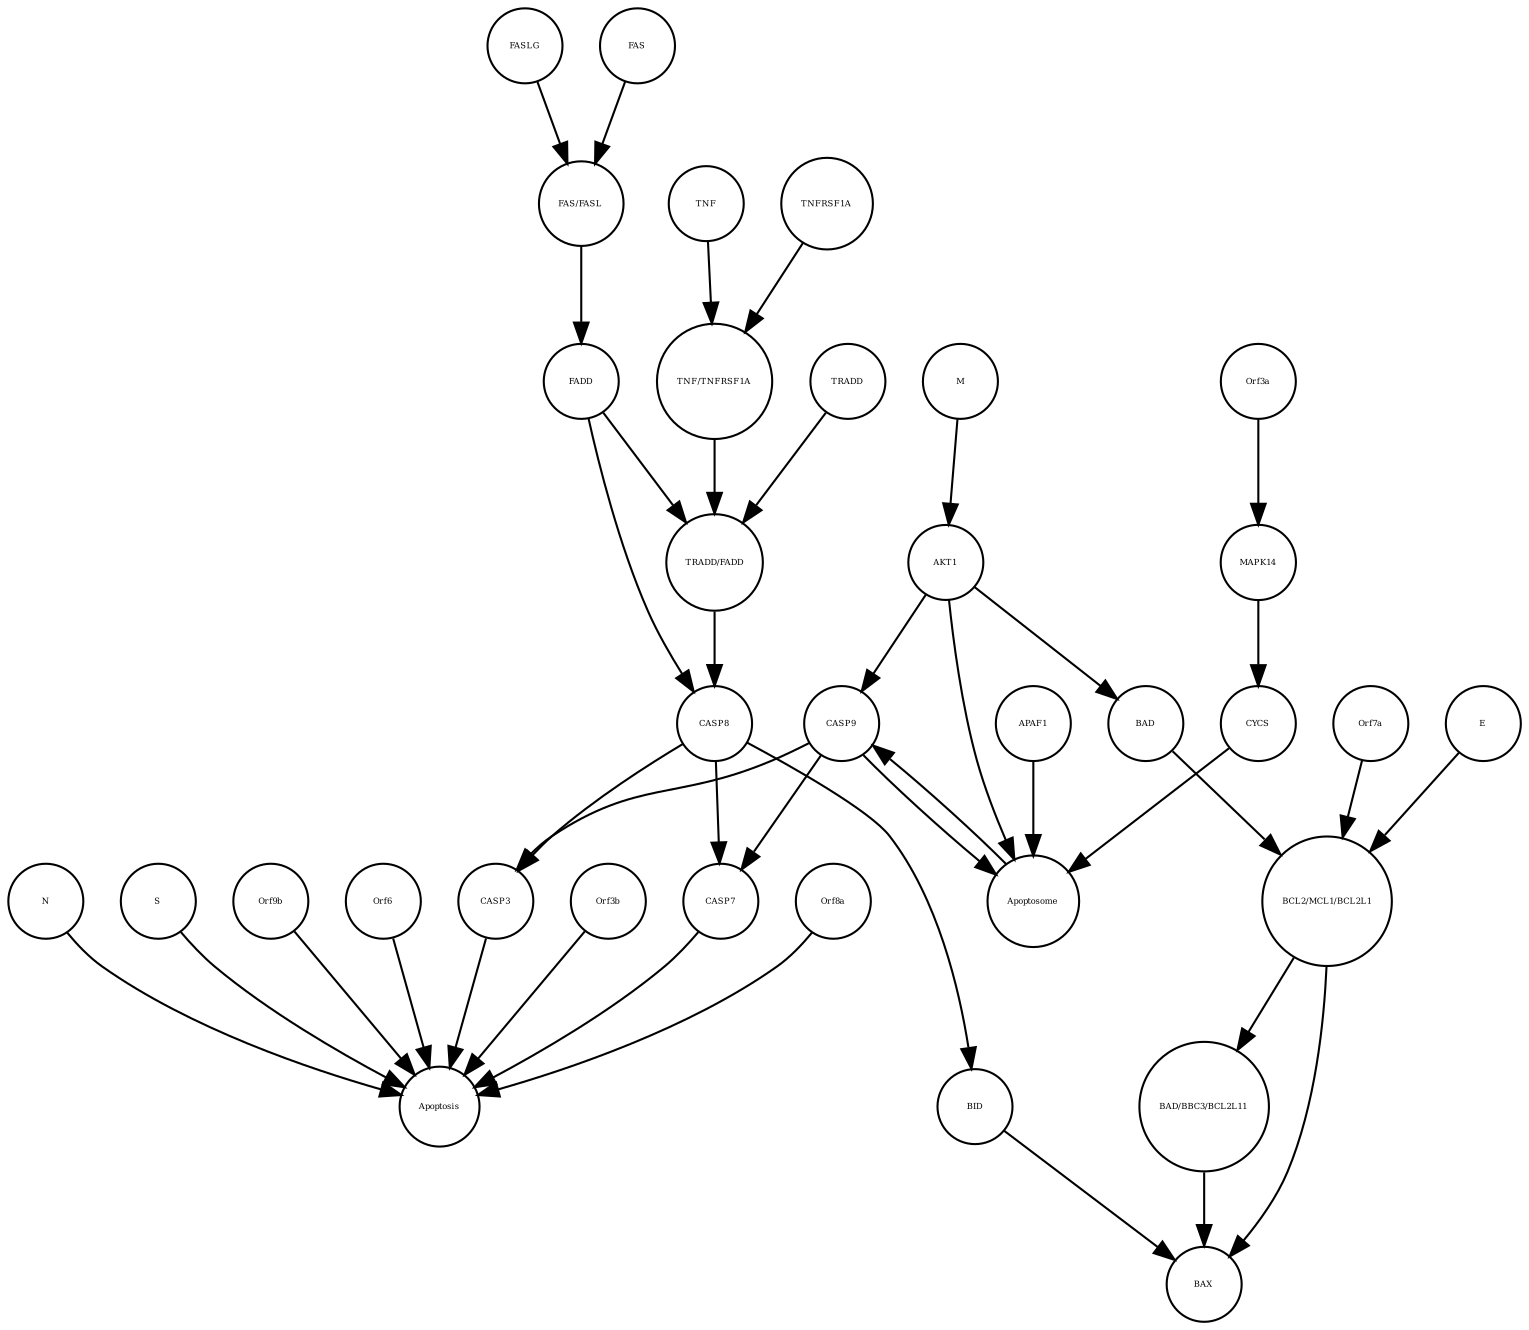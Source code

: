 strict digraph  {
CASP7 [annotation="", bipartite=0, cls=macromolecule, fontsize=4, label=CASP7, shape=circle];
Apoptosis [annotation="urn_miriam_pubmed_31226023|urn_miriam_mesh_D017209", bipartite=0, cls=phenotype, fontsize=4, label=Apoptosis, shape=circle];
Orf3b [annotation="", bipartite=0, cls=macromolecule, fontsize=4, label=Orf3b, shape=circle];
Orf8a [annotation="", bipartite=0, cls=macromolecule, fontsize=4, label=Orf8a, shape=circle];
N [annotation="", bipartite=0, cls=macromolecule, fontsize=4, label=N, shape=circle];
S [annotation="", bipartite=0, cls=macromolecule, fontsize=4, label=S, shape=circle];
Orf9b [annotation="", bipartite=0, cls=macromolecule, fontsize=4, label=Orf9b, shape=circle];
Orf6 [annotation="", bipartite=0, cls=macromolecule, fontsize=4, label=Orf6, shape=circle];
CASP3 [annotation="", bipartite=0, cls=macromolecule, fontsize=4, label=CASP3, shape=circle];
"TNF/TNFRSF1A" [annotation="", bipartite=0, cls=complex, fontsize=4, label="TNF/TNFRSF1A", shape=circle];
E [annotation="", bipartite=0, cls=macromolecule, fontsize=4, label=E, shape=circle];
"TRADD/FADD" [annotation="", bipartite=0, cls=complex, fontsize=4, label="TRADD/FADD", shape=circle];
TNFRSF1A [annotation="", bipartite=0, cls=macromolecule, fontsize=4, label=TNFRSF1A, shape=circle];
BID [annotation="", bipartite=0, cls=macromolecule, fontsize=4, label=BID, shape=circle];
Orf3a [annotation="", bipartite=0, cls=macromolecule, fontsize=4, label=Orf3a, shape=circle];
BAX [annotation="", bipartite=0, cls=macromolecule, fontsize=4, label=BAX, shape=circle];
FADD [annotation="", bipartite=0, cls=macromolecule, fontsize=4, label=FADD, shape=circle];
CASP9 [annotation="", bipartite=0, cls=macromolecule, fontsize=4, label=CASP9, shape=circle];
TRADD [annotation="", bipartite=0, cls=macromolecule, fontsize=4, label=TRADD, shape=circle];
CASP8 [annotation="", bipartite=0, cls=macromolecule, fontsize=4, label=CASP8, shape=circle];
Apoptosome [annotation="", bipartite=0, cls=complex, fontsize=4, label=Apoptosome, shape=circle];
TNF [annotation="", bipartite=0, cls=macromolecule, fontsize=4, label=TNF, shape=circle];
"BAD/BBC3/BCL2L11" [annotation="", bipartite=0, cls=complex, fontsize=4, label="BAD/BBC3/BCL2L11", shape=circle];
M [annotation=urn_miriam_ncbiprotein_APO40582, bipartite=0, cls=macromolecule, fontsize=4, label=M, shape=circle];
BAD [annotation="", bipartite=0, cls=macromolecule, fontsize=4, label=BAD, shape=circle];
CYCS [annotation="", bipartite=0, cls=macromolecule, fontsize=4, label=CYCS, shape=circle];
AKT1 [annotation="", bipartite=0, cls=macromolecule, fontsize=4, label=AKT1, shape=circle];
APAF1 [annotation="", bipartite=0, cls=macromolecule, fontsize=4, label=APAF1, shape=circle];
FASLG [annotation="", bipartite=0, cls=macromolecule, fontsize=4, label=FASLG, shape=circle];
FAS [annotation="", bipartite=0, cls=macromolecule, fontsize=4, label=FAS, shape=circle];
MAPK14 [annotation="", bipartite=0, cls=macromolecule, fontsize=4, label=MAPK14, shape=circle];
"BCL2/MCL1/BCL2L1" [annotation="", bipartite=0, cls=complex, fontsize=4, label="BCL2/MCL1/BCL2L1", shape=circle];
Orf7a [annotation="", bipartite=0, cls=macromolecule, fontsize=4, label=Orf7a, shape=circle];
"FAS/FASL" [annotation="", bipartite=0, cls=complex, fontsize=4, label="FAS/FASL", shape=circle];
CASP7 -> Apoptosis  [annotation="", interaction_type=stimulation];
Orf3b -> Apoptosis  [annotation="", interaction_type=stimulation];
Orf8a -> Apoptosis  [annotation="", interaction_type=stimulation];
N -> Apoptosis  [annotation="", interaction_type=stimulation];
S -> Apoptosis  [annotation="", interaction_type=stimulation];
Orf9b -> Apoptosis  [annotation="", interaction_type=stimulation];
Orf6 -> Apoptosis  [annotation="", interaction_type=stimulation];
CASP3 -> Apoptosis  [annotation="", interaction_type=stimulation];
"TNF/TNFRSF1A" -> "TRADD/FADD"  [annotation="urn_miriam_kegg.pathway_hsa04210", interaction_type=catalysis];
E -> "BCL2/MCL1/BCL2L1"  [annotation="urn_miriam_pubmed_15694340|urn_miriam_kegg.pathway_hsa04210|urn_miriam_taxonomy_227984", interaction_type=inhibition];
"TRADD/FADD" -> CASP8  [annotation="urn_miriam_kegg.pathway_hsa04210|urn_miriam_pubmed_31226023", interaction_type=catalysis];
TNFRSF1A -> "TNF/TNFRSF1A"  [annotation="", interaction_type=production];
BID -> BAX  [annotation="urn_miriam_pubmed_31226023|urn_miriam_kegg.pathway_hsa04210", interaction_type=catalysis];
Orf3a -> MAPK14  [annotation="urn_miriam_pubmed_31226023|urn_miriam_taxonomy_227984", interaction_type=catalysis];
FADD -> "TRADD/FADD"  [annotation="", interaction_type=production];
FADD -> CASP8  [annotation="urn_miriam_kegg.pathway_hsa04210|urn_miriam_pubmed_31226023", interaction_type=catalysis];
CASP9 -> CASP7  [annotation="urn_miriam_kegg.pathway_hsa04210|urn_miriam_pubmed_31226023", interaction_type=catalysis];
CASP9 -> CASP3  [annotation="urn_miriam_kegg.pathway_hsa04210|urn_miriam_pubmed_31226023", interaction_type=catalysis];
CASP9 -> Apoptosome  [annotation="", interaction_type=production];
TRADD -> "TRADD/FADD"  [annotation="", interaction_type=production];
CASP8 -> CASP7  [annotation="urn_miriam_kegg.pathway_hsa04210|urn_miriam_pubmed_31226023", interaction_type=catalysis];
CASP8 -> CASP3  [annotation="urn_miriam_kegg.pathway_hsa04210|urn_miriam_pubmed_31226023", interaction_type=catalysis];
CASP8 -> BID  [annotation="urn_miriam_kegg.pathway_hsa04210|urn_miriam_pubmed_31226023", interaction_type=catalysis];
Apoptosome -> CASP9  [annotation="urn_miriam_kegg.pathway_hsa04210|urn_miriam_pubmed_31226023", interaction_type=catalysis];
TNF -> "TNF/TNFRSF1A"  [annotation="", interaction_type=production];
"BAD/BBC3/BCL2L11" -> BAX  [annotation="urn_miriam_pubmed_31226023|urn_miriam_kegg.pathway_hsa04210", interaction_type=catalysis];
M -> AKT1  [annotation="urn_miriam_pubmed_31226023|urn_miriam_taxonomy_227984", interaction_type=inhibition];
BAD -> "BCL2/MCL1/BCL2L1"  [annotation="urn_miriam_pubmed_15694340|urn_miriam_kegg.pathway_hsa04210|urn_miriam_taxonomy_227984", interaction_type=inhibition];
CYCS -> Apoptosome  [annotation="", interaction_type=production];
AKT1 -> BAD  [annotation="urn_miriam_pubmed_15694340|urn_miriam_kegg.pathway_hsa04210", interaction_type=inhibition];
AKT1 -> Apoptosome  [annotation="urn_miriam_pubmed_31226023|urn_miriam_kegg.pathway_hsa04210", interaction_type=inhibition];
AKT1 -> CASP9  [annotation="urn_miriam_kegg.pathway_hsa04210|urn_miriam_pubmed_31226023", interaction_type=inhibition];
APAF1 -> Apoptosome  [annotation="", interaction_type=production];
FASLG -> "FAS/FASL"  [annotation="", interaction_type=production];
FAS -> "FAS/FASL"  [annotation="", interaction_type=production];
MAPK14 -> CYCS  [annotation="urn_miriam_kegg.pathway_hsa04210|urn_miriam_pubmed_31226023", interaction_type=catalysis];
"BCL2/MCL1/BCL2L1" -> "BAD/BBC3/BCL2L11"  [annotation=urn_miriam_pubmed_31226023, interaction_type=inhibition];
"BCL2/MCL1/BCL2L1" -> BAX  [annotation="urn_miriam_pubmed_31226023|urn_miriam_kegg.pathway_hsa04210", interaction_type=inhibition];
Orf7a -> "BCL2/MCL1/BCL2L1"  [annotation="urn_miriam_pubmed_15694340|urn_miriam_kegg.pathway_hsa04210|urn_miriam_taxonomy_227984", interaction_type=inhibition];
"FAS/FASL" -> FADD  [annotation="urn_miriam_kegg.pathway_hsa04210|urn_miriam_pubmed_31226023", interaction_type=catalysis];
}
